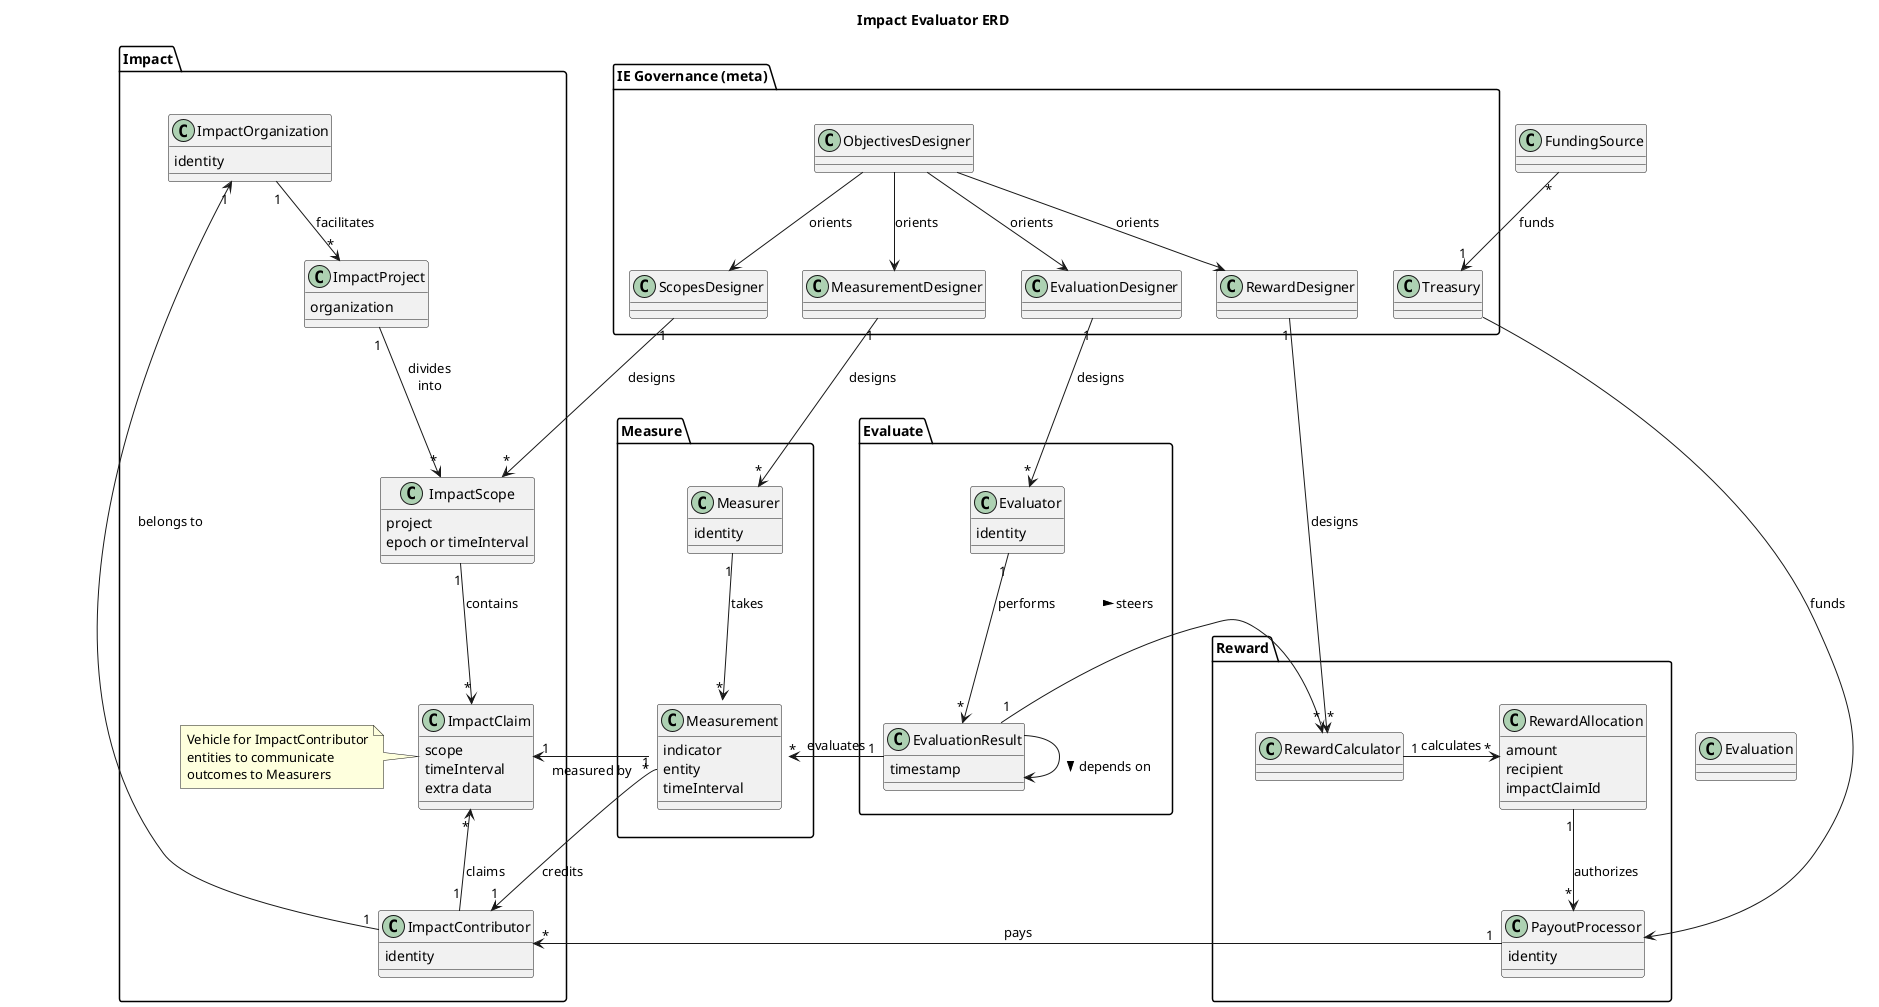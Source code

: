 @startuml "Impact Evaluator ERD"
title "Impact Evaluator ERD"

'skinparam linetype ortho

package "IE Governance (meta)" as IEGovernance {
    class ObjectivesDesigner {}
    class ScopesDesigner {}
    class MeasurementDesigner {}
    class EvaluationDesigner {}
    class RewardDesigner {}
    class Treasury {}

    ObjectivesDesigner -d[hidden]-> ScopesDesigner
    ScopesDesigner -r[hidden]-> MeasurementDesigner
    MeasurementDesigner -r[hidden]-> EvaluationDesigner
    EvaluationDesigner -r[hidden]-> RewardDesigner
    RewardDesigner -r[hidden]-> Treasury

    ObjectivesDesigner --> ScopesDesigner : orients
    ObjectivesDesigner --> MeasurementDesigner : orients
    ObjectivesDesigner --> EvaluationDesigner : orients
    ObjectivesDesigner --> RewardDesigner : orients
}

package Impact {
    class ImpactOrganization {
        identity
    }
    class ImpactProject {
        organization
    }
    class ImpactScope {
        project
        epoch or timeInterval
    }
    class ImpactClaim {
        scope
        timeInterval
        extra data
    }
    note left of ImpactClaim
        Vehicle for ImpactContributor
        entities to communicate
        outcomes to Measurers
    end note
    class ImpactContributor {
        identity
    }

    ImpactOrganization "1" -d-> "*" ImpactProject : facilitates
    ImpactProject "1" -d-> "*" ImpactScope : divides\ninto
    ImpactScope "1" -d-> "*" ImpactClaim : contains
    ImpactContributor "1" -u-> "*" ImpactClaim : claims
    ImpactContributor "1" -u-> "1" ImpactOrganization : belongs to
}

package Measure {
    class Measurement {
        indicator
        entity
        timeInterval
    }
    class Measurer {
        identity
    }

    ' This screws up the layout for some reason:
    'ImpactClaim --> Measurer : submitted to

    Measurer "1" --> "*" Measurement : takes
    Measurement "*" -l-> "1" ImpactClaim : measured by
    Measurement::entity "1" --> "1" ImpactContributor : credits
}

package Evaluate {
    class EvaluationResult {
        timestamp
    }
    class Evaluator {
        identity
    }

    Evaluator "1" -d-> "*" EvaluationResult : performs
    EvaluationResult "1" -l-> "*" Measurement : evaluates
    EvaluationResult --> EvaluationResult : "\n> depends on"
}

package Reward {
    class RewardCalculator {}
    class RewardAllocation {
        amount
        recipient
        impactClaimId
    }
    class PayoutProcessor {
        identity
    }

    RewardCalculator "1" -r-> "*" RewardAllocation : calculates
    RewardAllocation "1" -d-> "*" PayoutProcessor : authorizes
}

Impact -r[hidden]--> Measure
Evaluate -r[hidden]--> Reward
Measurement -r[hidden]--> Evaluation
Evaluation -r[hidden]--> RewardCalculator

ScopesDesigner "1" --> "*" ImpactScope : designs
MeasurementDesigner "1" --> "*" Measurer : designs
EvaluationDesigner "1" --> "*" Evaluator : designs
RewardDesigner "1" --> "*" RewardCalculator : designs

Treasury --> PayoutProcessor : funds

EvaluationResult "1" --> "*" RewardCalculator : steers >
PayoutProcessor "1" -d-> "*" ImpactContributor : pays

FundingSource "*" --> "1" Treasury : funds

'ExternalMarkets -d[norank]-> RewardAllocation : values

@enduml
